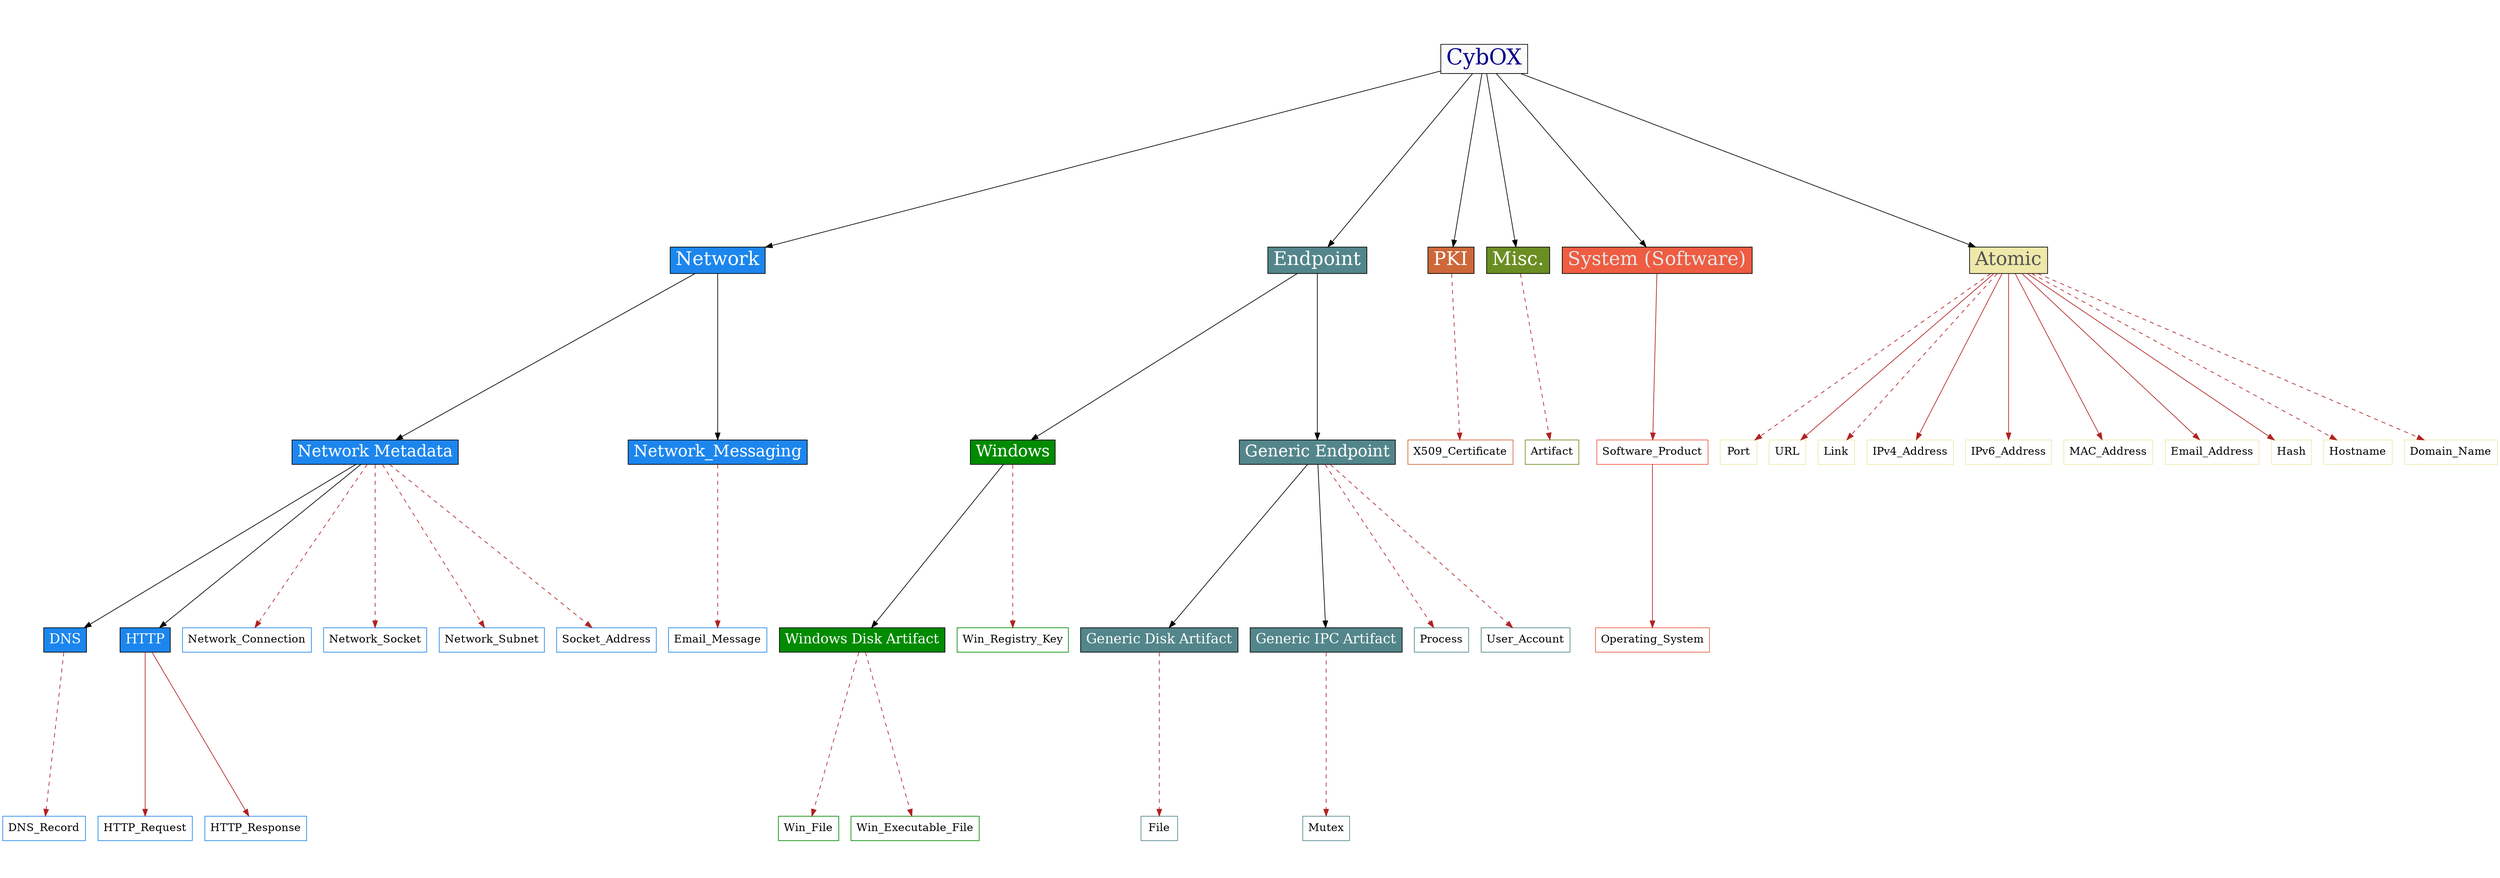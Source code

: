 digraph CybOX {
    layout=dot;
    ratio=0.35;

    CybOX [shape=box, fontcolor=blue4, style=filled, fillcolor=grey98, fontsize=32];
    Network [shape=box, style=filled, fillcolor=dodgerblue2, fontcolor=grey100, fontsize=28];
    Network_Metadata [label="Network Metadata", shape=box, style=filled, fillcolor=dodgerblue2, fontcolor=grey100, fontsize=24];
    Endpoint [shape=box, style=filled, fillcolor=cadetblue4, fontcolor=grey100, fontsize=28];
    PKI [shape=box, style=filled, fillcolor=sienna3, fontcolor=grey100, fontsize=28];
    Misc [label="Misc.", shape=box, style=filled, fillcolor=olivedrab, fontcolor=grey100, fontsize=28];
    Generic_System [label="System (Software)", shape=box, style=filled, fillcolor=tomato2, fontcolor=grey90, fontsize=28];
    Network_Messaging [shape=box, style=filled, fillcolor=dodgerblue2, fontcolor=grey100, fontsize=24];

    Windows [shape=box, style=filled, fillcolor=green4, fontcolor=grey100, fontsize=24];
    Windows_Disk_Artifact [label="Windows Disk Artifact", shape=box, style=filled, fillcolor=green4, fontcolor=grey100, fontsize=20];
    Generic_Endpoint [label="Generic Endpoint", shape=box, style=filled, fillcolor=cadetblue4, fontcolor=grey100, fontsize=24];
    Generic_Disk_Artifact [label="Generic Disk Artifact", shape=box, style=filled, fillcolor=cadetblue4, fontcolor=grey100, fontsize=20];
    Generic_IPC_Artifact [label="Generic IPC Artifact", shape=box, style=filled, fillcolor=cadetblue4, fontcolor=grey100, fontsize=20];
   
    Atomic [shape=box, style=filled, fillcolor=palegoldenrod, fontcolor=grey33, fontsize=28];
    DNS [shape=box, style=filled, fillcolor=dodgerblue2, fontcolor=grey100, fontsize=20];
    HTTP [shape=box, style=filled, fillcolor=dodgerblue2, fontcolor=grey100, fontsize=20];

    ## Windows Objects
    Win_File [shape=box, color=green4, fontsize=16];
    Win_Executable_File [shape=box, color=green4, fontsize=16];
    Win_Registry_Key [shape=box, color=green4, fontsize=16];

    ## Network Objects
    Network_Connection [shape=box, color=dodgerblue2, fontsize=16];
    Network_Socket [shape=box, color=dodgerblue2, fontsize=16];
    Network_Subnet [shape=box, color=dodgerblue2, fontsize=16];
    DNS_Record [shape=box, color=dodgerblue2, fontsize=16];
    HTTP_Request [shape=box, color=dodgerblue2, fontsize=16];
    HTTP_Response [shape=box, color=dodgerblue2, fontsize=16];
    Email_Message [shape=box, color=dodgerblue2, fontsize=16];
    Socket_Address [shape=box, color=dodgerblue2, fontsize=16];    

    ## Generic Endpoint Objects
    Process [shape=box, color=cadetblue4, fontsize=16];
    Mutex [shape=box, color=cadetblue4, fontsize=16];     
    User_Account [shape=box, color=cadetblue4, fontsize=16]; 

    ## Atomic Objects
    Port [shape=box, color=palegoldenrod, fontsize=16];
    URL [shape=box, color=palegoldenrod, fontsize=16];    
    Link [shape=box, color=palegoldenrod, fontsize=16];
    IPv4_Address [shape=box, color=palegoldenrod, fontsize=16]; 
    IPv6_Address [shape=box, color=palegoldenrod, fontsize=16]; 
    MAC_Address [shape=box, color=palegoldenrod, fontsize=16];
    Email_Address [shape=box, color=palegoldenrod, fontsize=16];
    Hash [shape=box, color=palegoldenrod, fontsize=16];
    Hostname [shape=box, color=palegoldenrod, fontsize=16];
    Domain_Name [shape=box, color=palegoldenrod, fontsize=16];

    ## PKI Objects
    X509_Certificate [shape=box, color=sienna3, fontsize=16];

    ## Misc Objects
    Artifact [shape=box, color=olivedrab, fontsize=16];

    ## System Objects
    Software_Product [shape=box, color=tomato2, fontsize=16];
    Operating_System[shape=box, color=tomato2, fontsize=16];

    ## File-related Objects
    File [shape=box, color=cadetblue4, fontsize=16];

    ## Connections  
    CybOX -> Network;
    CybOX -> PKI;
    CybOX -> Endpoint;
    CybOX -> Atomic;
    CybOX -> Misc;
    CybOX -> Generic_System;
    Misc -> Artifact [color=firebrick, style="dashed"];
    PKI -> X509_Certificate [color=firebrick, style="dashed"];
    Windows -> Windows_Disk_Artifact;
    Windows_Disk_Artifact -> Win_File [color=firebrick, style="dashed"];
    Windows_Disk_Artifact -> Win_Executable_File [color=firebrick, style="dashed"];
    Windows -> Win_Registry_Key [color=firebrick, style="dashed"];
    Network -> Network_Metadata;
    Network -> Network_Messaging;
    Network_Metadata -> DNS;
    Network_Metadata -> HTTP;
    Network_Metadata -> Network_Connection [color=firebrick, style="dashed"];
    Network_Metadata -> Network_Socket [color=firebrick, style="dashed"];
    Network_Metadata -> Network_Subnet [color=firebrick, style="dashed"];
    Network_Metadata -> Socket_Address [color=firebrick, style="dashed"];
    DNS -> DNS_Record [color=firebrick, style="dashed"];
    HTTP -> HTTP_Request [color=firebrick];
    HTTP -> HTTP_Response [color=firebrick];
    Network_Messaging -> Email_Message [color=firebrick, style="dashed"];
    Endpoint -> Windows;
    Endpoint -> Generic_Endpoint;
    Generic_Endpoint -> Process [color=firebrick, style="dashed"];
    Generic_Endpoint -> User_Account [color=firebrick, style="dashed"];
    Generic_Endpoint -> Generic_Disk_Artifact;
    Generic_Endpoint -> Generic_IPC_Artifact;
    Generic_Disk_Artifact -> File [color=firebrick, style="dashed"];
    Generic_IPC_Artifact -> Mutex [color=firebrick, style="dashed"];

    ## Atomic
    Atomic -> Port [color=firebrick, style="dashed"];
    Atomic -> Link [color=firebrick, style="dashed"];
    Atomic -> Hash [color=firebrick];
    Atomic -> URL [color=firebrick];
    Atomic -> IPv4_Address [color=firebrick];
    Atomic -> IPv6_Address [color=firebrick];
    Atomic -> Email_Address [color=firebrick];
    Atomic -> MAC_Address [color=firebrick];
    Atomic -> Hostname [color=firebrick, style="dashed"];
    Atomic -> Domain_Name [color=firebrick, style="dashed"];

    ## System
    Generic_System -> Software_Product [color=firebrick];
    Software_Product -> Operating_System [color=firebrick];


}
